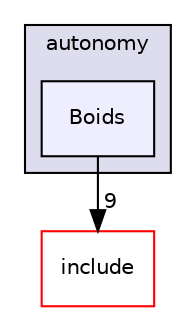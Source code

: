 digraph "/root/scrimmage/scrimmage/src/plugins/autonomy/Boids" {
  compound=true
  node [ fontsize="10", fontname="Helvetica"];
  edge [ labelfontsize="10", labelfontname="Helvetica"];
  subgraph clusterdir_9a5cd39d655c6343ef9bc0ff48b9632e {
    graph [ bgcolor="#ddddee", pencolor="black", label="autonomy" fontname="Helvetica", fontsize="10", URL="dir_9a5cd39d655c6343ef9bc0ff48b9632e.html"]
  dir_fd1d3a9b016329d42b39a0497f741e82 [shape=box, label="Boids", style="filled", fillcolor="#eeeeff", pencolor="black", URL="dir_fd1d3a9b016329d42b39a0497f741e82.html"];
  }
  dir_d44c64559bbebec7f509842c48db8b23 [shape=box label="include" fillcolor="white" style="filled" color="red" URL="dir_d44c64559bbebec7f509842c48db8b23.html"];
  dir_fd1d3a9b016329d42b39a0497f741e82->dir_d44c64559bbebec7f509842c48db8b23 [headlabel="9", labeldistance=1.5 headhref="dir_000167_000004.html"];
}
